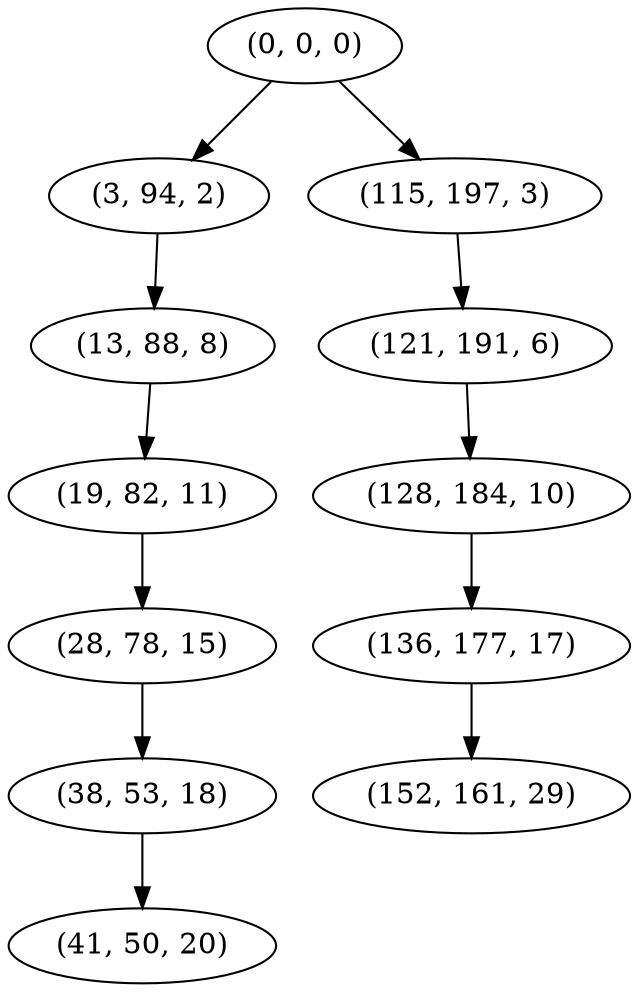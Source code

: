 digraph tree {
    "(0, 0, 0)";
    "(3, 94, 2)";
    "(13, 88, 8)";
    "(19, 82, 11)";
    "(28, 78, 15)";
    "(38, 53, 18)";
    "(41, 50, 20)";
    "(115, 197, 3)";
    "(121, 191, 6)";
    "(128, 184, 10)";
    "(136, 177, 17)";
    "(152, 161, 29)";
    "(0, 0, 0)" -> "(3, 94, 2)";
    "(0, 0, 0)" -> "(115, 197, 3)";
    "(3, 94, 2)" -> "(13, 88, 8)";
    "(13, 88, 8)" -> "(19, 82, 11)";
    "(19, 82, 11)" -> "(28, 78, 15)";
    "(28, 78, 15)" -> "(38, 53, 18)";
    "(38, 53, 18)" -> "(41, 50, 20)";
    "(115, 197, 3)" -> "(121, 191, 6)";
    "(121, 191, 6)" -> "(128, 184, 10)";
    "(128, 184, 10)" -> "(136, 177, 17)";
    "(136, 177, 17)" -> "(152, 161, 29)";
}
